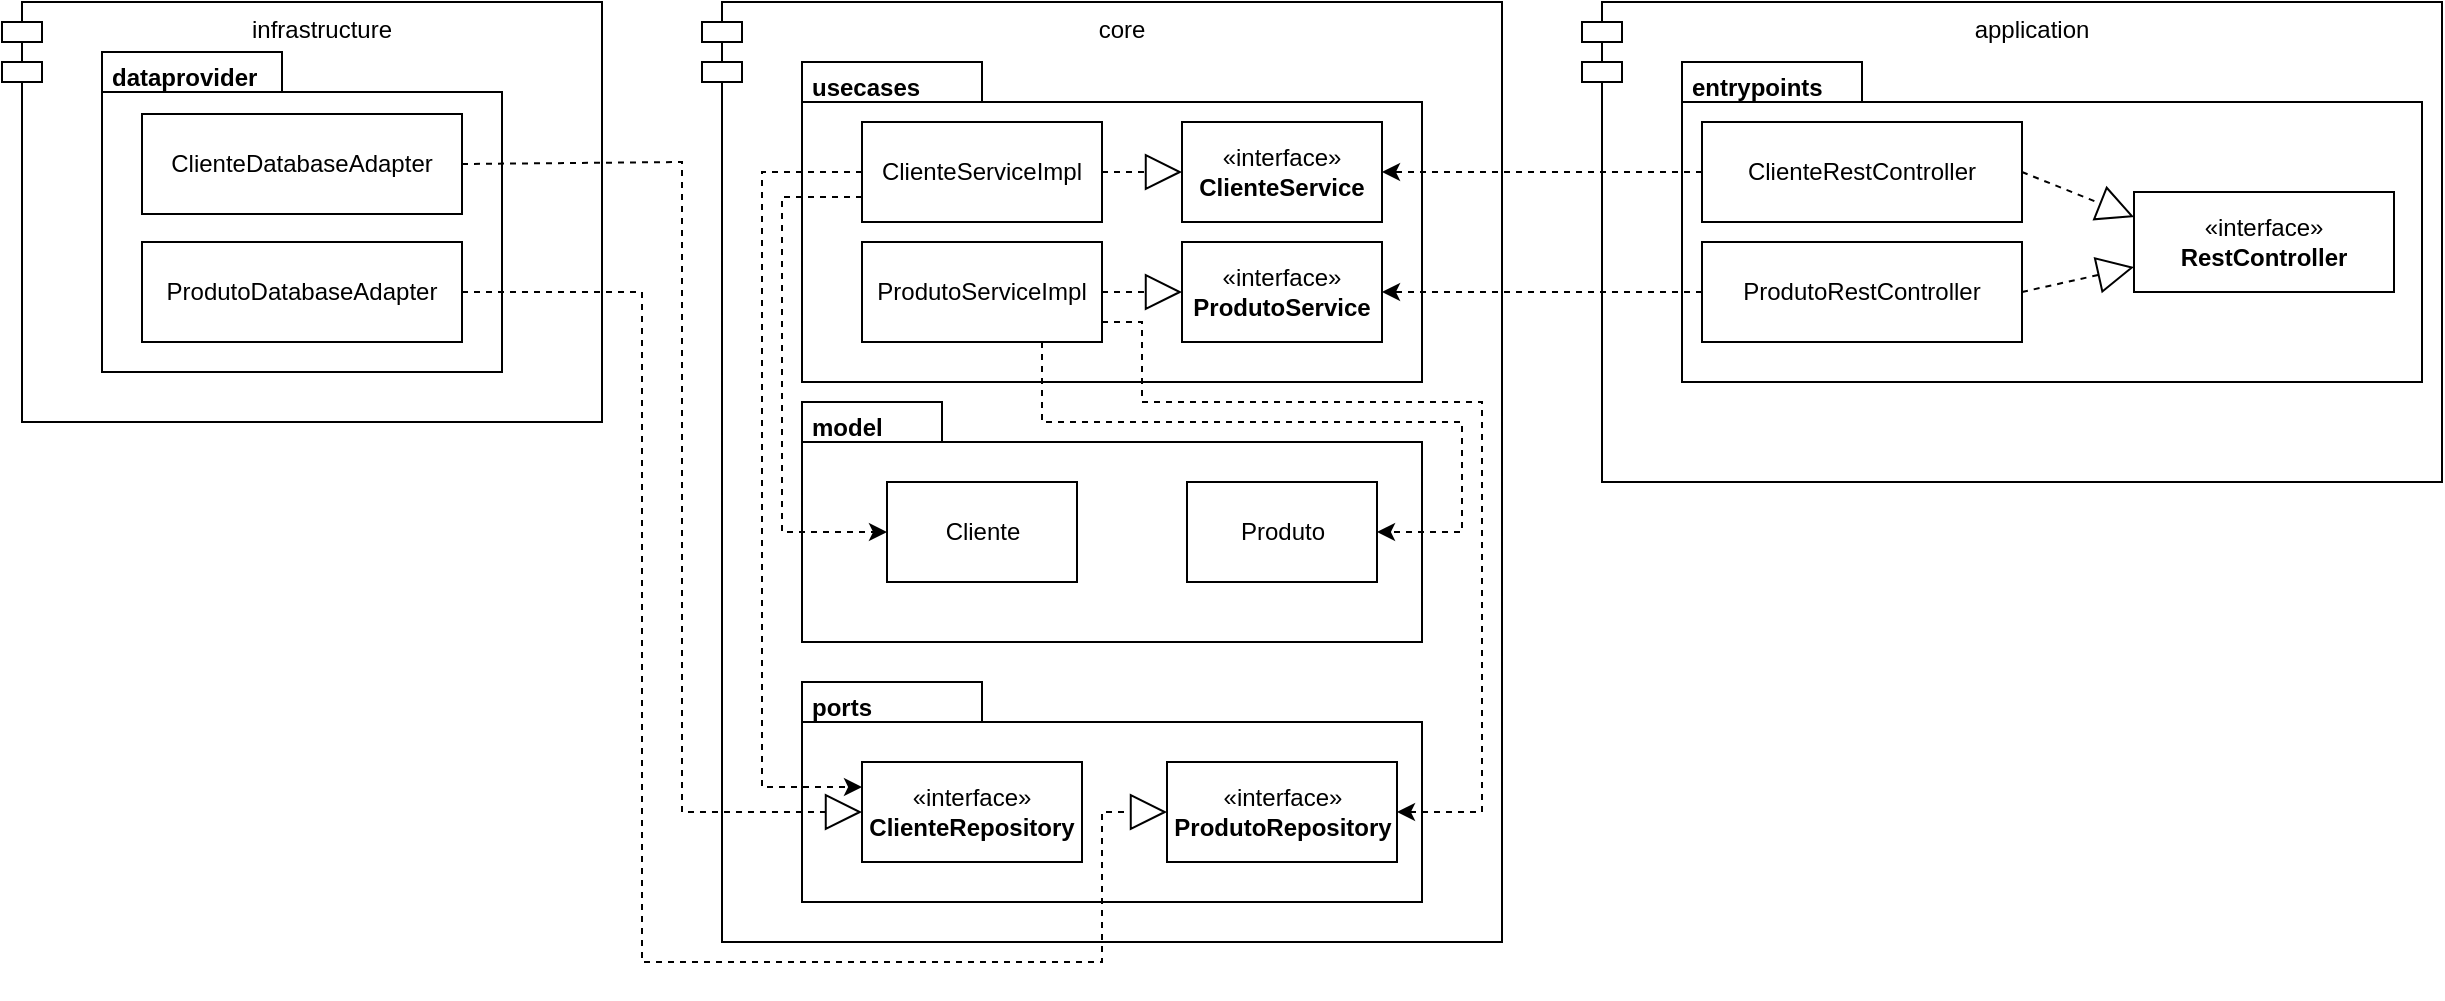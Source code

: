 <mxfile version="22.0.4" type="google">
  <diagram name="Página-1" id="1EO_Iojar2IxYDe9KTF_">
    <mxGraphModel grid="1" page="1" gridSize="10" guides="1" tooltips="1" connect="1" arrows="1" fold="1" pageScale="1" pageWidth="827" pageHeight="1169" math="0" shadow="0">
      <root>
        <mxCell id="0" />
        <mxCell id="1" parent="0" />
        <mxCell id="xEOPGvmXN-PL_4yVT3gp-8" value="core" style="shape=module;align=left;spacingLeft=20;align=center;verticalAlign=top;whiteSpace=wrap;html=1;" vertex="1" parent="1">
          <mxGeometry x="450" y="490" width="400" height="470" as="geometry" />
        </mxCell>
        <mxCell id="xEOPGvmXN-PL_4yVT3gp-7" value="" style="shape=folder;fontStyle=1;spacingTop=10;tabWidth=90;tabHeight=20;tabPosition=left;html=1;whiteSpace=wrap;" vertex="1" parent="1">
          <mxGeometry x="500" y="520" width="310" height="160" as="geometry" />
        </mxCell>
        <mxCell id="xEOPGvmXN-PL_4yVT3gp-10" value="application" style="shape=module;align=left;spacingLeft=20;align=center;verticalAlign=top;whiteSpace=wrap;html=1;" vertex="1" parent="1">
          <mxGeometry x="890" y="490" width="430" height="240" as="geometry" />
        </mxCell>
        <mxCell id="xEOPGvmXN-PL_4yVT3gp-11" value="" style="shape=folder;fontStyle=1;spacingTop=10;tabWidth=90;tabHeight=20;tabPosition=left;html=1;whiteSpace=wrap;" vertex="1" parent="1">
          <mxGeometry x="940" y="520" width="370" height="160" as="geometry" />
        </mxCell>
        <mxCell id="xEOPGvmXN-PL_4yVT3gp-9" value="entrypoints" style="text;align=left;fontStyle=1;verticalAlign=middle;spacingLeft=3;spacingRight=3;strokeColor=none;rotatable=0;points=[[0,0.5],[1,0.5]];portConstraint=eastwest;html=1;" vertex="1" parent="1">
          <mxGeometry x="940" y="520" width="80" height="26" as="geometry" />
        </mxCell>
        <mxCell id="xEOPGvmXN-PL_4yVT3gp-12" value="«interface»&lt;br&gt;&lt;b&gt;RestController&lt;/b&gt;" style="html=1;whiteSpace=wrap;" vertex="1" parent="1">
          <mxGeometry x="1166" y="585" width="130" height="50" as="geometry" />
        </mxCell>
        <mxCell id="xEOPGvmXN-PL_4yVT3gp-30" style="edgeStyle=orthogonalEdgeStyle;rounded=0;orthogonalLoop=1;jettySize=auto;html=1;entryX=1;entryY=0.5;entryDx=0;entryDy=0;dashed=1;" edge="1" parent="1" source="xEOPGvmXN-PL_4yVT3gp-13" target="xEOPGvmXN-PL_4yVT3gp-28">
          <mxGeometry relative="1" as="geometry" />
        </mxCell>
        <mxCell id="xEOPGvmXN-PL_4yVT3gp-13" value="ClienteRestController" style="html=1;whiteSpace=wrap;" vertex="1" parent="1">
          <mxGeometry x="950" y="550" width="160" height="50" as="geometry" />
        </mxCell>
        <mxCell id="xEOPGvmXN-PL_4yVT3gp-14" value="" style="endArrow=block;endSize=16;endFill=0;html=1;rounded=0;entryX=0;entryY=0.25;entryDx=0;entryDy=0;exitX=1;exitY=0.5;exitDx=0;exitDy=0;dashed=1;" edge="1" parent="1" source="xEOPGvmXN-PL_4yVT3gp-13" target="xEOPGvmXN-PL_4yVT3gp-12">
          <mxGeometry width="160" relative="1" as="geometry">
            <mxPoint x="1050" y="650" as="sourcePoint" />
            <mxPoint x="1210" y="650" as="targetPoint" />
          </mxGeometry>
        </mxCell>
        <mxCell id="xEOPGvmXN-PL_4yVT3gp-16" value="usecases" style="text;align=left;fontStyle=1;verticalAlign=middle;spacingLeft=3;spacingRight=3;strokeColor=none;rotatable=0;points=[[0,0.5],[1,0.5]];portConstraint=eastwest;html=1;" vertex="1" parent="1">
          <mxGeometry x="500" y="520" width="80" height="26" as="geometry" />
        </mxCell>
        <mxCell id="xEOPGvmXN-PL_4yVT3gp-17" value="infrastructure" style="shape=module;align=left;spacingLeft=20;align=center;verticalAlign=top;whiteSpace=wrap;html=1;" vertex="1" parent="1">
          <mxGeometry x="100" y="490" width="300" height="210" as="geometry" />
        </mxCell>
        <mxCell id="xEOPGvmXN-PL_4yVT3gp-18" value="" style="shape=folder;fontStyle=1;spacingTop=10;tabWidth=90;tabHeight=20;tabPosition=left;html=1;whiteSpace=wrap;" vertex="1" parent="1">
          <mxGeometry x="150" y="515" width="200" height="160" as="geometry" />
        </mxCell>
        <mxCell id="xEOPGvmXN-PL_4yVT3gp-19" value="dataprovider" style="text;align=left;fontStyle=1;verticalAlign=middle;spacingLeft=3;spacingRight=3;strokeColor=none;rotatable=0;points=[[0,0.5],[1,0.5]];portConstraint=eastwest;html=1;" vertex="1" parent="1">
          <mxGeometry x="150" y="515" width="80" height="26" as="geometry" />
        </mxCell>
        <mxCell id="xEOPGvmXN-PL_4yVT3gp-20" value="" style="shape=folder;fontStyle=1;spacingTop=10;tabWidth=70;tabHeight=20;tabPosition=left;html=1;whiteSpace=wrap;" vertex="1" parent="1">
          <mxGeometry x="500" y="690" width="310" height="120" as="geometry" />
        </mxCell>
        <mxCell id="xEOPGvmXN-PL_4yVT3gp-21" value="" style="shape=folder;fontStyle=1;spacingTop=10;tabWidth=90;tabHeight=20;tabPosition=left;html=1;whiteSpace=wrap;" vertex="1" parent="1">
          <mxGeometry x="500" y="830" width="310" height="110" as="geometry" />
        </mxCell>
        <mxCell id="xEOPGvmXN-PL_4yVT3gp-22" value="model" style="text;align=left;fontStyle=1;verticalAlign=middle;spacingLeft=3;spacingRight=3;strokeColor=none;rotatable=0;points=[[0,0.5],[1,0.5]];portConstraint=eastwest;html=1;" vertex="1" parent="1">
          <mxGeometry x="500" y="690" width="80" height="26" as="geometry" />
        </mxCell>
        <mxCell id="xEOPGvmXN-PL_4yVT3gp-23" value="ports" style="text;align=left;fontStyle=1;verticalAlign=middle;spacingLeft=3;spacingRight=3;strokeColor=none;rotatable=0;points=[[0,0.5],[1,0.5]];portConstraint=eastwest;html=1;" vertex="1" parent="1">
          <mxGeometry x="500" y="830" width="80" height="26" as="geometry" />
        </mxCell>
        <mxCell id="xEOPGvmXN-PL_4yVT3gp-24" value="Cliente" style="html=1;whiteSpace=wrap;" vertex="1" parent="1">
          <mxGeometry x="542.5" y="730" width="95" height="50" as="geometry" />
        </mxCell>
        <mxCell id="xEOPGvmXN-PL_4yVT3gp-25" value="«interface»&lt;br&gt;&lt;b&gt;ClienteRepository&lt;/b&gt;" style="html=1;whiteSpace=wrap;" vertex="1" parent="1">
          <mxGeometry x="530" y="870" width="110" height="50" as="geometry" />
        </mxCell>
        <mxCell id="xEOPGvmXN-PL_4yVT3gp-31" style="edgeStyle=orthogonalEdgeStyle;rounded=0;orthogonalLoop=1;jettySize=auto;html=1;entryX=0;entryY=0.5;entryDx=0;entryDy=0;dashed=1;exitX=0;exitY=0.75;exitDx=0;exitDy=0;" edge="1" parent="1" source="xEOPGvmXN-PL_4yVT3gp-26" target="xEOPGvmXN-PL_4yVT3gp-24">
          <mxGeometry relative="1" as="geometry">
            <Array as="points">
              <mxPoint x="490" y="588" />
              <mxPoint x="490" y="755" />
            </Array>
          </mxGeometry>
        </mxCell>
        <mxCell id="xEOPGvmXN-PL_4yVT3gp-33" style="edgeStyle=orthogonalEdgeStyle;rounded=0;orthogonalLoop=1;jettySize=auto;html=1;entryX=0;entryY=0.25;entryDx=0;entryDy=0;dashed=1;exitX=0;exitY=0.5;exitDx=0;exitDy=0;" edge="1" parent="1" source="xEOPGvmXN-PL_4yVT3gp-26" target="xEOPGvmXN-PL_4yVT3gp-25">
          <mxGeometry relative="1" as="geometry">
            <Array as="points">
              <mxPoint x="480" y="575" />
              <mxPoint x="480" y="883" />
            </Array>
          </mxGeometry>
        </mxCell>
        <mxCell id="xEOPGvmXN-PL_4yVT3gp-26" value="ClienteServiceImpl" style="html=1;whiteSpace=wrap;" vertex="1" parent="1">
          <mxGeometry x="530" y="550" width="120" height="50" as="geometry" />
        </mxCell>
        <mxCell id="xEOPGvmXN-PL_4yVT3gp-28" value="«interface»&lt;br&gt;&lt;b&gt;ClienteService&lt;/b&gt;" style="html=1;whiteSpace=wrap;" vertex="1" parent="1">
          <mxGeometry x="690" y="550" width="100" height="50" as="geometry" />
        </mxCell>
        <mxCell id="xEOPGvmXN-PL_4yVT3gp-29" value="" style="endArrow=block;endSize=16;endFill=0;html=1;rounded=0;entryX=0;entryY=0.5;entryDx=0;entryDy=0;exitX=1;exitY=0.5;exitDx=0;exitDy=0;dashed=1;" edge="1" parent="1" source="xEOPGvmXN-PL_4yVT3gp-26" target="xEOPGvmXN-PL_4yVT3gp-28">
          <mxGeometry width="160" relative="1" as="geometry">
            <mxPoint x="1130" y="585" as="sourcePoint" />
            <mxPoint x="1186" y="585" as="targetPoint" />
          </mxGeometry>
        </mxCell>
        <mxCell id="xEOPGvmXN-PL_4yVT3gp-34" value="" style="endArrow=block;endSize=16;endFill=0;html=1;rounded=0;entryX=0;entryY=0.5;entryDx=0;entryDy=0;dashed=1;exitX=1;exitY=0.5;exitDx=0;exitDy=0;" edge="1" parent="1" source="xEOPGvmXN-PL_4yVT3gp-36" target="xEOPGvmXN-PL_4yVT3gp-25">
          <mxGeometry width="160" relative="1" as="geometry">
            <mxPoint x="240" y="960" as="sourcePoint" />
            <mxPoint x="700" y="585" as="targetPoint" />
            <Array as="points">
              <mxPoint x="440" y="570" />
              <mxPoint x="440" y="895" />
            </Array>
          </mxGeometry>
        </mxCell>
        <mxCell id="xEOPGvmXN-PL_4yVT3gp-36" value="ClienteDatabaseAdapter" style="html=1;whiteSpace=wrap;" vertex="1" parent="1">
          <mxGeometry x="170" y="546" width="160" height="50" as="geometry" />
        </mxCell>
        <mxCell id="xEOPGvmXN-PL_4yVT3gp-42" style="edgeStyle=orthogonalEdgeStyle;rounded=0;orthogonalLoop=1;jettySize=auto;html=1;entryX=1;entryY=0.5;entryDx=0;entryDy=0;dashed=1;" edge="1" parent="1" source="xEOPGvmXN-PL_4yVT3gp-40" target="xEOPGvmXN-PL_4yVT3gp-41">
          <mxGeometry relative="1" as="geometry" />
        </mxCell>
        <mxCell id="xEOPGvmXN-PL_4yVT3gp-40" value="ProdutoRestController" style="html=1;whiteSpace=wrap;" vertex="1" parent="1">
          <mxGeometry x="950" y="610" width="160" height="50" as="geometry" />
        </mxCell>
        <mxCell id="xEOPGvmXN-PL_4yVT3gp-41" value="«interface»&lt;br&gt;&lt;b&gt;ProdutoService&lt;/b&gt;" style="html=1;whiteSpace=wrap;" vertex="1" parent="1">
          <mxGeometry x="690" y="610" width="100" height="50" as="geometry" />
        </mxCell>
        <mxCell id="xEOPGvmXN-PL_4yVT3gp-44" value="" style="endArrow=block;endSize=16;endFill=0;html=1;rounded=0;entryX=0;entryY=0.75;entryDx=0;entryDy=0;exitX=1;exitY=0.5;exitDx=0;exitDy=0;dashed=1;" edge="1" parent="1" source="xEOPGvmXN-PL_4yVT3gp-40" target="xEOPGvmXN-PL_4yVT3gp-12">
          <mxGeometry width="160" relative="1" as="geometry">
            <mxPoint x="1120" y="585" as="sourcePoint" />
            <mxPoint x="1166" y="635" as="targetPoint" />
          </mxGeometry>
        </mxCell>
        <mxCell id="xEOPGvmXN-PL_4yVT3gp-49" style="edgeStyle=orthogonalEdgeStyle;rounded=0;orthogonalLoop=1;jettySize=auto;html=1;entryX=1;entryY=0.5;entryDx=0;entryDy=0;dashed=1;exitX=0.75;exitY=1;exitDx=0;exitDy=0;" edge="1" parent="1" source="xEOPGvmXN-PL_4yVT3gp-45" target="xEOPGvmXN-PL_4yVT3gp-48">
          <mxGeometry relative="1" as="geometry">
            <Array as="points">
              <mxPoint x="620" y="700" />
              <mxPoint x="830" y="700" />
              <mxPoint x="830" y="755" />
            </Array>
          </mxGeometry>
        </mxCell>
        <mxCell id="xEOPGvmXN-PL_4yVT3gp-52" style="edgeStyle=orthogonalEdgeStyle;rounded=0;orthogonalLoop=1;jettySize=auto;html=1;entryX=1;entryY=0.5;entryDx=0;entryDy=0;dashed=1;" edge="1" parent="1" source="xEOPGvmXN-PL_4yVT3gp-45" target="xEOPGvmXN-PL_4yVT3gp-51">
          <mxGeometry relative="1" as="geometry">
            <Array as="points">
              <mxPoint x="670" y="650" />
              <mxPoint x="670" y="690" />
              <mxPoint x="840" y="690" />
              <mxPoint x="840" y="895" />
            </Array>
          </mxGeometry>
        </mxCell>
        <mxCell id="xEOPGvmXN-PL_4yVT3gp-45" value="ProdutoServiceImpl" style="html=1;whiteSpace=wrap;" vertex="1" parent="1">
          <mxGeometry x="530" y="610" width="120" height="50" as="geometry" />
        </mxCell>
        <mxCell id="xEOPGvmXN-PL_4yVT3gp-46" value="" style="endArrow=block;endSize=16;endFill=0;html=1;rounded=0;entryX=0;entryY=0.5;entryDx=0;entryDy=0;exitX=1;exitY=0.5;exitDx=0;exitDy=0;dashed=1;" edge="1" parent="1" source="xEOPGvmXN-PL_4yVT3gp-45" target="xEOPGvmXN-PL_4yVT3gp-41">
          <mxGeometry width="160" relative="1" as="geometry">
            <mxPoint x="660" y="585" as="sourcePoint" />
            <mxPoint x="700" y="585" as="targetPoint" />
          </mxGeometry>
        </mxCell>
        <mxCell id="xEOPGvmXN-PL_4yVT3gp-48" value="Produto" style="html=1;whiteSpace=wrap;" vertex="1" parent="1">
          <mxGeometry x="692.5" y="730" width="95" height="50" as="geometry" />
        </mxCell>
        <mxCell id="xEOPGvmXN-PL_4yVT3gp-51" value="«interface»&lt;br&gt;&lt;b&gt;ProdutoRepository&lt;/b&gt;" style="html=1;whiteSpace=wrap;" vertex="1" parent="1">
          <mxGeometry x="682.5" y="870" width="115" height="50" as="geometry" />
        </mxCell>
        <mxCell id="xEOPGvmXN-PL_4yVT3gp-53" value="" style="endArrow=block;endSize=16;endFill=0;html=1;rounded=0;entryX=0;entryY=0.5;entryDx=0;entryDy=0;dashed=1;exitX=1;exitY=0.5;exitDx=0;exitDy=0;" edge="1" parent="1" source="xEOPGvmXN-PL_4yVT3gp-54" target="xEOPGvmXN-PL_4yVT3gp-51">
          <mxGeometry width="160" relative="1" as="geometry">
            <mxPoint x="260" y="581" as="sourcePoint" />
            <mxPoint x="540" y="945" as="targetPoint" />
            <Array as="points">
              <mxPoint x="420" y="635" />
              <mxPoint x="420" y="970" />
              <mxPoint x="650" y="970" />
              <mxPoint x="650" y="895" />
            </Array>
          </mxGeometry>
        </mxCell>
        <mxCell id="xEOPGvmXN-PL_4yVT3gp-54" value="ProdutoDatabaseAdapter" style="html=1;whiteSpace=wrap;" vertex="1" parent="1">
          <mxGeometry x="170" y="610" width="160" height="50" as="geometry" />
        </mxCell>
      </root>
    </mxGraphModel>
  </diagram>
</mxfile>
